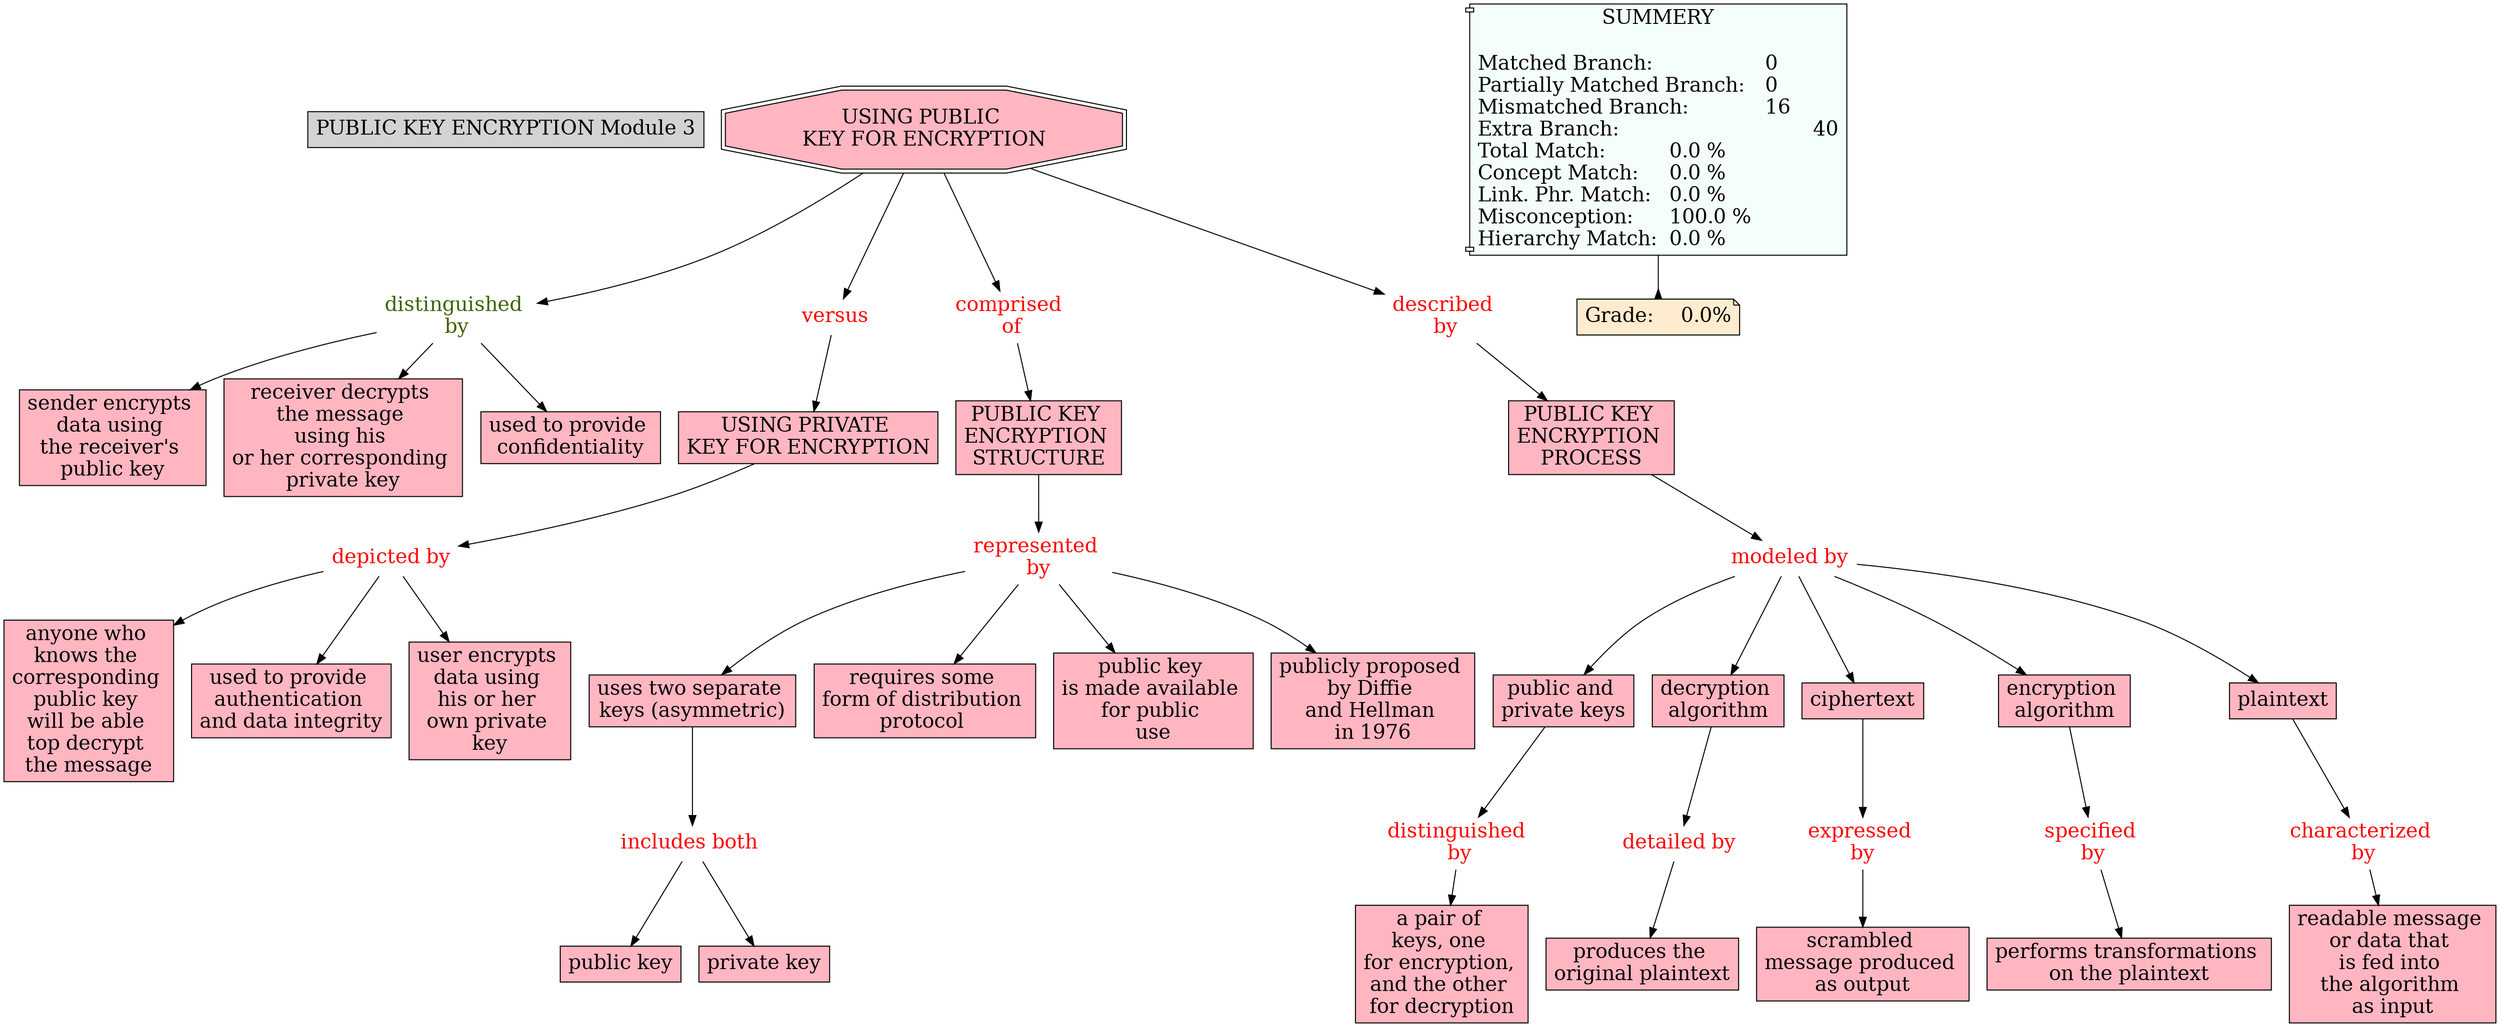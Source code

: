 // The Round Table
digraph {
	"1S3ZPR0D2-589034-RWB" [label="PUBLIC KEY ENCRYPTION Module 3" Gsplines=true fontsize=20 shape=rect style=filled]
	"1S46TBHLT-ZN6BH1-515" [label="modeled by
" Gsplines=true fontcolor=red fontsize=20 shape=none]
	"1S46RJCZ2-16H0P69-329" [label="public and 
private keys
" Gsplines=true fillcolor="#FFB6C1" fontsize=20 shape=rect style=filled]
	"1S46TBHLT-ZN6BH1-515" -> "1S46RJCZ2-16H0P69-329" [constraint=true]
	"1S46T3X2D-16MD3FV-4SG" [label="distinguished 
by" Gsplines=true fontcolor="#3B6300" fontsize=20 shape=none]
	"1S46S0C12-1HSHC1D-3S6" [label="sender encrypts 
data using 
the receiver's 
public key
" Gsplines=true fillcolor="#FFB6C1" fontsize=20 shape=rect style=filled]
	"1S46T3X2D-16MD3FV-4SG" -> "1S46S0C12-1HSHC1D-3S6" [constraint=true]
	"1S46T3X2D-16MD3FV-4SG" [label="distinguished 
by" Gsplines=true fontcolor="#3B6300" fontsize=20 shape=none]
	"1S46S0HZ2-27CXFC7-3SB" [label="receiver decrypts 
the message 
using his 
or her corresponding 
private key
" Gsplines=true fillcolor="#FFB6C1" fontsize=20 shape=rect style=filled]
	"1S46T3X2D-16MD3FV-4SG" -> "1S46S0HZ2-27CXFC7-3SB" [constraint=true]
	"1S46TB8NB-280LXHV-50W" [label="represented 
by" Gsplines=true fontcolor=red fontsize=20 shape=none]
	"1S46RGTZH-55WDLS-2WV" [label="uses two separate 
keys (asymmetric)
" Gsplines=true fillcolor="#FFB6C1" fontsize=20 shape=rect style=filled]
	"1S46TB8NB-280LXHV-50W" -> "1S46RGTZH-55WDLS-2WV" [constraint=true]
	"1S46TB8NB-280LXHV-50W" [label="represented 
by" Gsplines=true fontcolor=red fontsize=20 shape=none]
	"1S46RH6P7-151ZRZF-2X4" [label="requires some 
form of distribution 
protocol " Gsplines=true fillcolor="#FFB6C1" fontsize=20 shape=rect style=filled]
	"1S46TB8NB-280LXHV-50W" -> "1S46RH6P7-151ZRZF-2X4" [constraint=true]
	"1S46RR1DP-37JD6K-368" [label="USING PUBLIC 
KEY FOR ENCRYPTION
" Gsplines=true fillcolor="#FFB6C1" fontsize=20 shape=doubleoctagon style=filled]
	"1S46T7JDK-1B68QK8-4WZ" [label=versus Gsplines=true fontcolor=red fontsize=20 shape=none]
	"1S46RR1DP-37JD6K-368" -> "1S46T7JDK-1B68QK8-4WZ" [constraint=true]
	"1S46V3P7W-268G04-6DT" [label="specified 
by" Gsplines=true fontcolor=red fontsize=20 shape=none]
	"1S46RK5NJ-19DPR6Q-32P" [label="performs transformations 
on the plaintext
" Gsplines=true fillcolor="#FFB6C1" fontsize=20 shape=rect style=filled]
	"1S46V3P7W-268G04-6DT" -> "1S46RK5NJ-19DPR6Q-32P" [constraint=true]
	"1S46TB8NB-280LXHV-50W" [label="represented 
by" Gsplines=true fontcolor=red fontsize=20 shape=none]
	"1S46RGBBW-DGZTPG-2WB" [label="public key 
is made available 
for public 
use" Gsplines=true fillcolor="#FFB6C1" fontsize=20 shape=rect style=filled]
	"1S46TB8NB-280LXHV-50W" -> "1S46RGBBW-DGZTPG-2WB" [constraint=true]
	"1S46TBHLT-ZN6BH1-515" [label="modeled by
" Gsplines=true fontcolor=red fontsize=20 shape=none]
	"1S46VC21Q-10472PR-6RL" [label="decryption 
algorithm" Gsplines=true fillcolor="#FFB6C1" fontsize=20 shape=rect style=filled]
	"1S46TBHLT-ZN6BH1-515" -> "1S46VC21Q-10472PR-6RL" [constraint=true]
	"1S46T3X2D-16MD3FV-4SG" [label="distinguished 
by" Gsplines=true fontcolor="#3B6300" fontsize=20 shape=none]
	"1S46S0LH3-5B2H9W-3SG" [label="used to provide 
confidentiality" Gsplines=true fillcolor="#FFB6C1" fontsize=20 shape=rect style=filled]
	"1S46T3X2D-16MD3FV-4SG" -> "1S46S0LH3-5B2H9W-3SG" [constraint=true]
	"1S46RR1DP-37JD6K-368" [label="USING PUBLIC 
KEY FOR ENCRYPTION
" Gsplines=true fillcolor="#FFB6C1" fontsize=20 shape=doubleoctagon style=filled]
	"1S46T2J51-WMBNBX-4QY" [label="comprised 
of" Gsplines=true fontcolor=red fontsize=20 shape=none]
	"1S46RR1DP-37JD6K-368" -> "1S46T2J51-WMBNBX-4QY" [constraint=true]
	"1S46V3TF4-14XHPF3-6F3" [label="distinguished 
by" Gsplines=true fontcolor=red fontsize=20 shape=none]
	"1S46RKF00-1QXXR1-32Y" [label="a pair of 
keys, one 
for encryption, 
and the other 
for decryption
" Gsplines=true fillcolor="#FFB6C1" fontsize=20 shape=rect style=filled]
	"1S46V3TF4-14XHPF3-6F3" -> "1S46RKF00-1QXXR1-32Y" [constraint=true]
	"1S46T2YYM-16SWSN5-4RN" [label="described 
by" Gsplines=true fontcolor=red fontsize=20 shape=none]
	"1S46RHPJM-ZW9N7Y-31J" [label="PUBLIC KEY 
ENCRYPTION 
PROCESS" Gsplines=true fillcolor="#FFB6C1" fontsize=20 shape=rect style=filled]
	"1S46T2YYM-16SWSN5-4RN" -> "1S46RHPJM-ZW9N7Y-31J" [constraint=true]
	"1S46T2J51-WMBNBX-4QY" [label="comprised 
of" Gsplines=true fontcolor=red fontsize=20 shape=none]
	"1S46RG77R-133564Y-2W6" [label="PUBLIC KEY 
ENCRYPTION 
STRUCTURE" Gsplines=true fillcolor="#FFB6C1" fontsize=20 shape=rect style=filled]
	"1S46T2J51-WMBNBX-4QY" -> "1S46RG77R-133564Y-2W6" [constraint=true]
	"1S46RG77R-133564Y-2W6" [label="PUBLIC KEY 
ENCRYPTION 
STRUCTURE" Gsplines=true fillcolor="#FFB6C1" fontsize=20 shape=rect style=filled]
	"1S46TB8NB-280LXHV-50W" [label="represented 
by" Gsplines=true fontcolor=red fontsize=20 shape=none]
	"1S46RG77R-133564Y-2W6" -> "1S46TB8NB-280LXHV-50W" [constraint=true]
	"1S46TB3CZ-25RPQB7-50L" [label="depicted by
" Gsplines=true fontcolor=red fontsize=20 shape=none]
	"1S46T8LYZ-WVZ9KX-4YZ" [label="anyone who 
knows the 
corresponding 
public key 
will be able 
top decrypt 
the message
" Gsplines=true fillcolor="#FFB6C1" fontsize=20 shape=rect style=filled]
	"1S46TB3CZ-25RPQB7-50L" -> "1S46T8LYZ-WVZ9KX-4YZ" [constraint=true]
	"1S46V3XYJ-JRVQCC-6FD" [label="expressed 
by" Gsplines=true fontcolor=red fontsize=20 shape=none]
	"1S46RKB2V-XHB22D-32T" [label="scrambled 
message produced 
as output" Gsplines=true fillcolor="#FFB6C1" fontsize=20 shape=rect style=filled]
	"1S46V3XYJ-JRVQCC-6FD" -> "1S46RKB2V-XHB22D-32T" [constraint=true]
	"1S46TYQQ1-278LBV9-672" [label="includes both 
" Gsplines=true fontcolor=red fontsize=20 shape=none]
	"1S46TZJ6S-K92RKQ-68G" [label="public key
" Gsplines=true fillcolor="#FFB6C1" fontsize=20 shape=rect style=filled]
	"1S46TYQQ1-278LBV9-672" -> "1S46TZJ6S-K92RKQ-68G" [constraint=true]
	"1S46T6SDQ-5NYBV9-4VM" [label="USING PRIVATE 
KEY FOR ENCRYPTION
" Gsplines=true fillcolor="#FFB6C1" fontsize=20 shape=rect style=filled]
	"1S46TB3CZ-25RPQB7-50L" [label="depicted by
" Gsplines=true fontcolor=red fontsize=20 shape=none]
	"1S46T6SDQ-5NYBV9-4VM" -> "1S46TB3CZ-25RPQB7-50L" [constraint=true]
	"1S46TB8NB-280LXHV-50W" [label="represented 
by" Gsplines=true fontcolor=red fontsize=20 shape=none]
	"1S46RG4LQ-26H9X2J-2W2" [label="publicly proposed 
by Diffie 
and Hellman 
in 1976" Gsplines=true fillcolor="#FFB6C1" fontsize=20 shape=rect style=filled]
	"1S46TB8NB-280LXHV-50W" -> "1S46RG4LQ-26H9X2J-2W2" [constraint=true]
	"1S46TB3CZ-25RPQB7-50L" [label="depicted by
" Gsplines=true fontcolor=red fontsize=20 shape=none]
	"1S46T8SLR-21DM1DQ-4ZG" [label="used to provide 
authentication 
and data integrity
" Gsplines=true fillcolor="#FFB6C1" fontsize=20 shape=rect style=filled]
	"1S46TB3CZ-25RPQB7-50L" -> "1S46T8SLR-21DM1DQ-4ZG" [constraint=true]
	"1S46RJ7QJ-N0831G-325" [label=ciphertext Gsplines=true fillcolor="#FFB6C1" fontsize=20 shape=rect style=filled]
	"1S46V3XYJ-JRVQCC-6FD" [label="expressed 
by" Gsplines=true fontcolor=red fontsize=20 shape=none]
	"1S46RJ7QJ-N0831G-325" -> "1S46V3XYJ-JRVQCC-6FD" [constraint=true]
	"1S46TBHLT-ZN6BH1-515" [label="modeled by
" Gsplines=true fontcolor=red fontsize=20 shape=none]
	"1S46RJ5F1-17FPVS7-321" [label="encryption 
algorithm" Gsplines=true fillcolor="#FFB6C1" fontsize=20 shape=rect style=filled]
	"1S46TBHLT-ZN6BH1-515" -> "1S46RJ5F1-17FPVS7-321" [constraint=true]
	"1S46TYQQ1-278LBV9-672" [label="includes both 
" Gsplines=true fontcolor=red fontsize=20 shape=none]
	"1S46TYQPY-M8DHPG-66Z" [label="private key
" Gsplines=true fillcolor="#FFB6C1" fontsize=20 shape=rect style=filled]
	"1S46TYQQ1-278LBV9-672" -> "1S46TYQPY-M8DHPG-66Z" [constraint=true]
	"1S46RGTZH-55WDLS-2WV" [label="uses two separate 
keys (asymmetric)
" Gsplines=true fillcolor="#FFB6C1" fontsize=20 shape=rect style=filled]
	"1S46TYQQ1-278LBV9-672" [label="includes both 
" Gsplines=true fontcolor=red fontsize=20 shape=none]
	"1S46RGTZH-55WDLS-2WV" -> "1S46TYQQ1-278LBV9-672" [constraint=true]
	"1S46TB3CZ-25RPQB7-50L" [label="depicted by
" Gsplines=true fontcolor=red fontsize=20 shape=none]
	"1S46T8482-1HHSCVC-4Y1" [label="user encrypts 
data using 
his or her 
own private 
key" Gsplines=true fillcolor="#FFB6C1" fontsize=20 shape=rect style=filled]
	"1S46TB3CZ-25RPQB7-50L" -> "1S46T8482-1HHSCVC-4Y1" [constraint=true]
	"1S46TBHLT-ZN6BH1-515" [label="modeled by
" Gsplines=true fontcolor=red fontsize=20 shape=none]
	"1S46RWDJT-K8SDQ5-3LZ" [label=plaintext Gsplines=true fillcolor="#FFB6C1" fontsize=20 shape=rect style=filled]
	"1S46TBHLT-ZN6BH1-515" -> "1S46RWDJT-K8SDQ5-3LZ" [constraint=true]
	"1S46RJ5F1-17FPVS7-321" [label="encryption 
algorithm" Gsplines=true fillcolor="#FFB6C1" fontsize=20 shape=rect style=filled]
	"1S46V3P7W-268G04-6DT" [label="specified 
by" Gsplines=true fontcolor=red fontsize=20 shape=none]
	"1S46RJ5F1-17FPVS7-321" -> "1S46V3P7W-268G04-6DT" [constraint=true]
	"1S46RJCZ2-16H0P69-329" [label="public and 
private keys
" Gsplines=true fillcolor="#FFB6C1" fontsize=20 shape=rect style=filled]
	"1S46V3TF4-14XHPF3-6F3" [label="distinguished 
by" Gsplines=true fontcolor=red fontsize=20 shape=none]
	"1S46RJCZ2-16H0P69-329" -> "1S46V3TF4-14XHPF3-6F3" [constraint=true]
	"1S46RHPJM-ZW9N7Y-31J" [label="PUBLIC KEY 
ENCRYPTION 
PROCESS" Gsplines=true fillcolor="#FFB6C1" fontsize=20 shape=rect style=filled]
	"1S46TBHLT-ZN6BH1-515" [label="modeled by
" Gsplines=true fontcolor=red fontsize=20 shape=none]
	"1S46RHPJM-ZW9N7Y-31J" -> "1S46TBHLT-ZN6BH1-515" [constraint=true]
	"1S46V3K7N-WR8MKR-6DJ" [label="characterized 
by" Gsplines=true fontcolor=red fontsize=20 shape=none]
	"1S46RYSLZ-RFVCMX-3P9" [label="readable message 
or data that 
is fed into 
the algorithm 
as input" Gsplines=true fillcolor="#FFB6C1" fontsize=20 shape=rect style=filled]
	"1S46V3K7N-WR8MKR-6DJ" -> "1S46RYSLZ-RFVCMX-3P9" [constraint=true]
	"1S46RR1DP-37JD6K-368" [label="USING PUBLIC 
KEY FOR ENCRYPTION
" Gsplines=true fillcolor="#FFB6C1" fontsize=20 shape=doubleoctagon style=filled]
	"1S46T2YYM-16SWSN5-4RN" [label="described 
by" Gsplines=true fontcolor=red fontsize=20 shape=none]
	"1S46RR1DP-37JD6K-368" -> "1S46T2YYM-16SWSN5-4RN" [constraint=true]
	"1S46TBHLT-ZN6BH1-515" [label="modeled by
" Gsplines=true fontcolor=red fontsize=20 shape=none]
	"1S46RJ7QJ-N0831G-325" [label=ciphertext Gsplines=true fillcolor="#FFB6C1" fontsize=20 shape=rect style=filled]
	"1S46TBHLT-ZN6BH1-515" -> "1S46RJ7QJ-N0831G-325" [constraint=true]
	"1S46VCZWC-M8R7HM-6T0" [label="detailed by
" Gsplines=true fontcolor=red fontsize=20 shape=none]
	"1S46VCFMF-21MMRZR-6S5" [label="produces the 
original plaintext
" Gsplines=true fillcolor="#FFB6C1" fontsize=20 shape=rect style=filled]
	"1S46VCZWC-M8R7HM-6T0" -> "1S46VCFMF-21MMRZR-6S5" [constraint=true]
	"1S46RR1DP-37JD6K-368" [label="USING PUBLIC 
KEY FOR ENCRYPTION
" Gsplines=true fillcolor="#FFB6C1" fontsize=20 shape=doubleoctagon style=filled]
	"1S46T3X2D-16MD3FV-4SG" [label="distinguished 
by" Gsplines=true fontcolor="#3B6300" fontsize=20 shape=none]
	"1S46RR1DP-37JD6K-368" -> "1S46T3X2D-16MD3FV-4SG" [constraint=true]
	"1S46RWDJT-K8SDQ5-3LZ" [label=plaintext Gsplines=true fillcolor="#FFB6C1" fontsize=20 shape=rect style=filled]
	"1S46V3K7N-WR8MKR-6DJ" [label="characterized 
by" Gsplines=true fontcolor=red fontsize=20 shape=none]
	"1S46RWDJT-K8SDQ5-3LZ" -> "1S46V3K7N-WR8MKR-6DJ" [constraint=true]
	"1S46T7JDK-1B68QK8-4WZ" [label=versus Gsplines=true fontcolor=red fontsize=20 shape=none]
	"1S46T6SDQ-5NYBV9-4VM" [label="USING PRIVATE 
KEY FOR ENCRYPTION
" Gsplines=true fillcolor="#FFB6C1" fontsize=20 shape=rect style=filled]
	"1S46T7JDK-1B68QK8-4WZ" -> "1S46T6SDQ-5NYBV9-4VM" [constraint=true]
	"1S46VC21Q-10472PR-6RL" [label="decryption 
algorithm" Gsplines=true fillcolor="#FFB6C1" fontsize=20 shape=rect style=filled]
	"1S46VCZWC-M8R7HM-6T0" [label="detailed by
" Gsplines=true fontcolor=red fontsize=20 shape=none]
	"1S46VC21Q-10472PR-6RL" -> "1S46VCZWC-M8R7HM-6T0" [constraint=true]
	Stat [label="SUMMERY

Matched Branch:			0\lPartially Matched Branch:	0\lMismatched Branch:		16\lExtra Branch:				40\lTotal Match:		0.0 %\lConcept Match:	0.0 %\lLink. Phr. Match:	0.0 %\lMisconception:	100.0 %\lHierarchy Match:	0.0 %\l" Gsplines=true fillcolor="#F5FFFA" fontsize=20 shape=component style=filled]
	Grade [label="Grade:	0.0%" Gsplines=true fillcolor="#FFEBCD" fontsize=20 shape=note style=filled]
	Stat -> Grade [arrowhead=inv color=black constraint=true]
}
